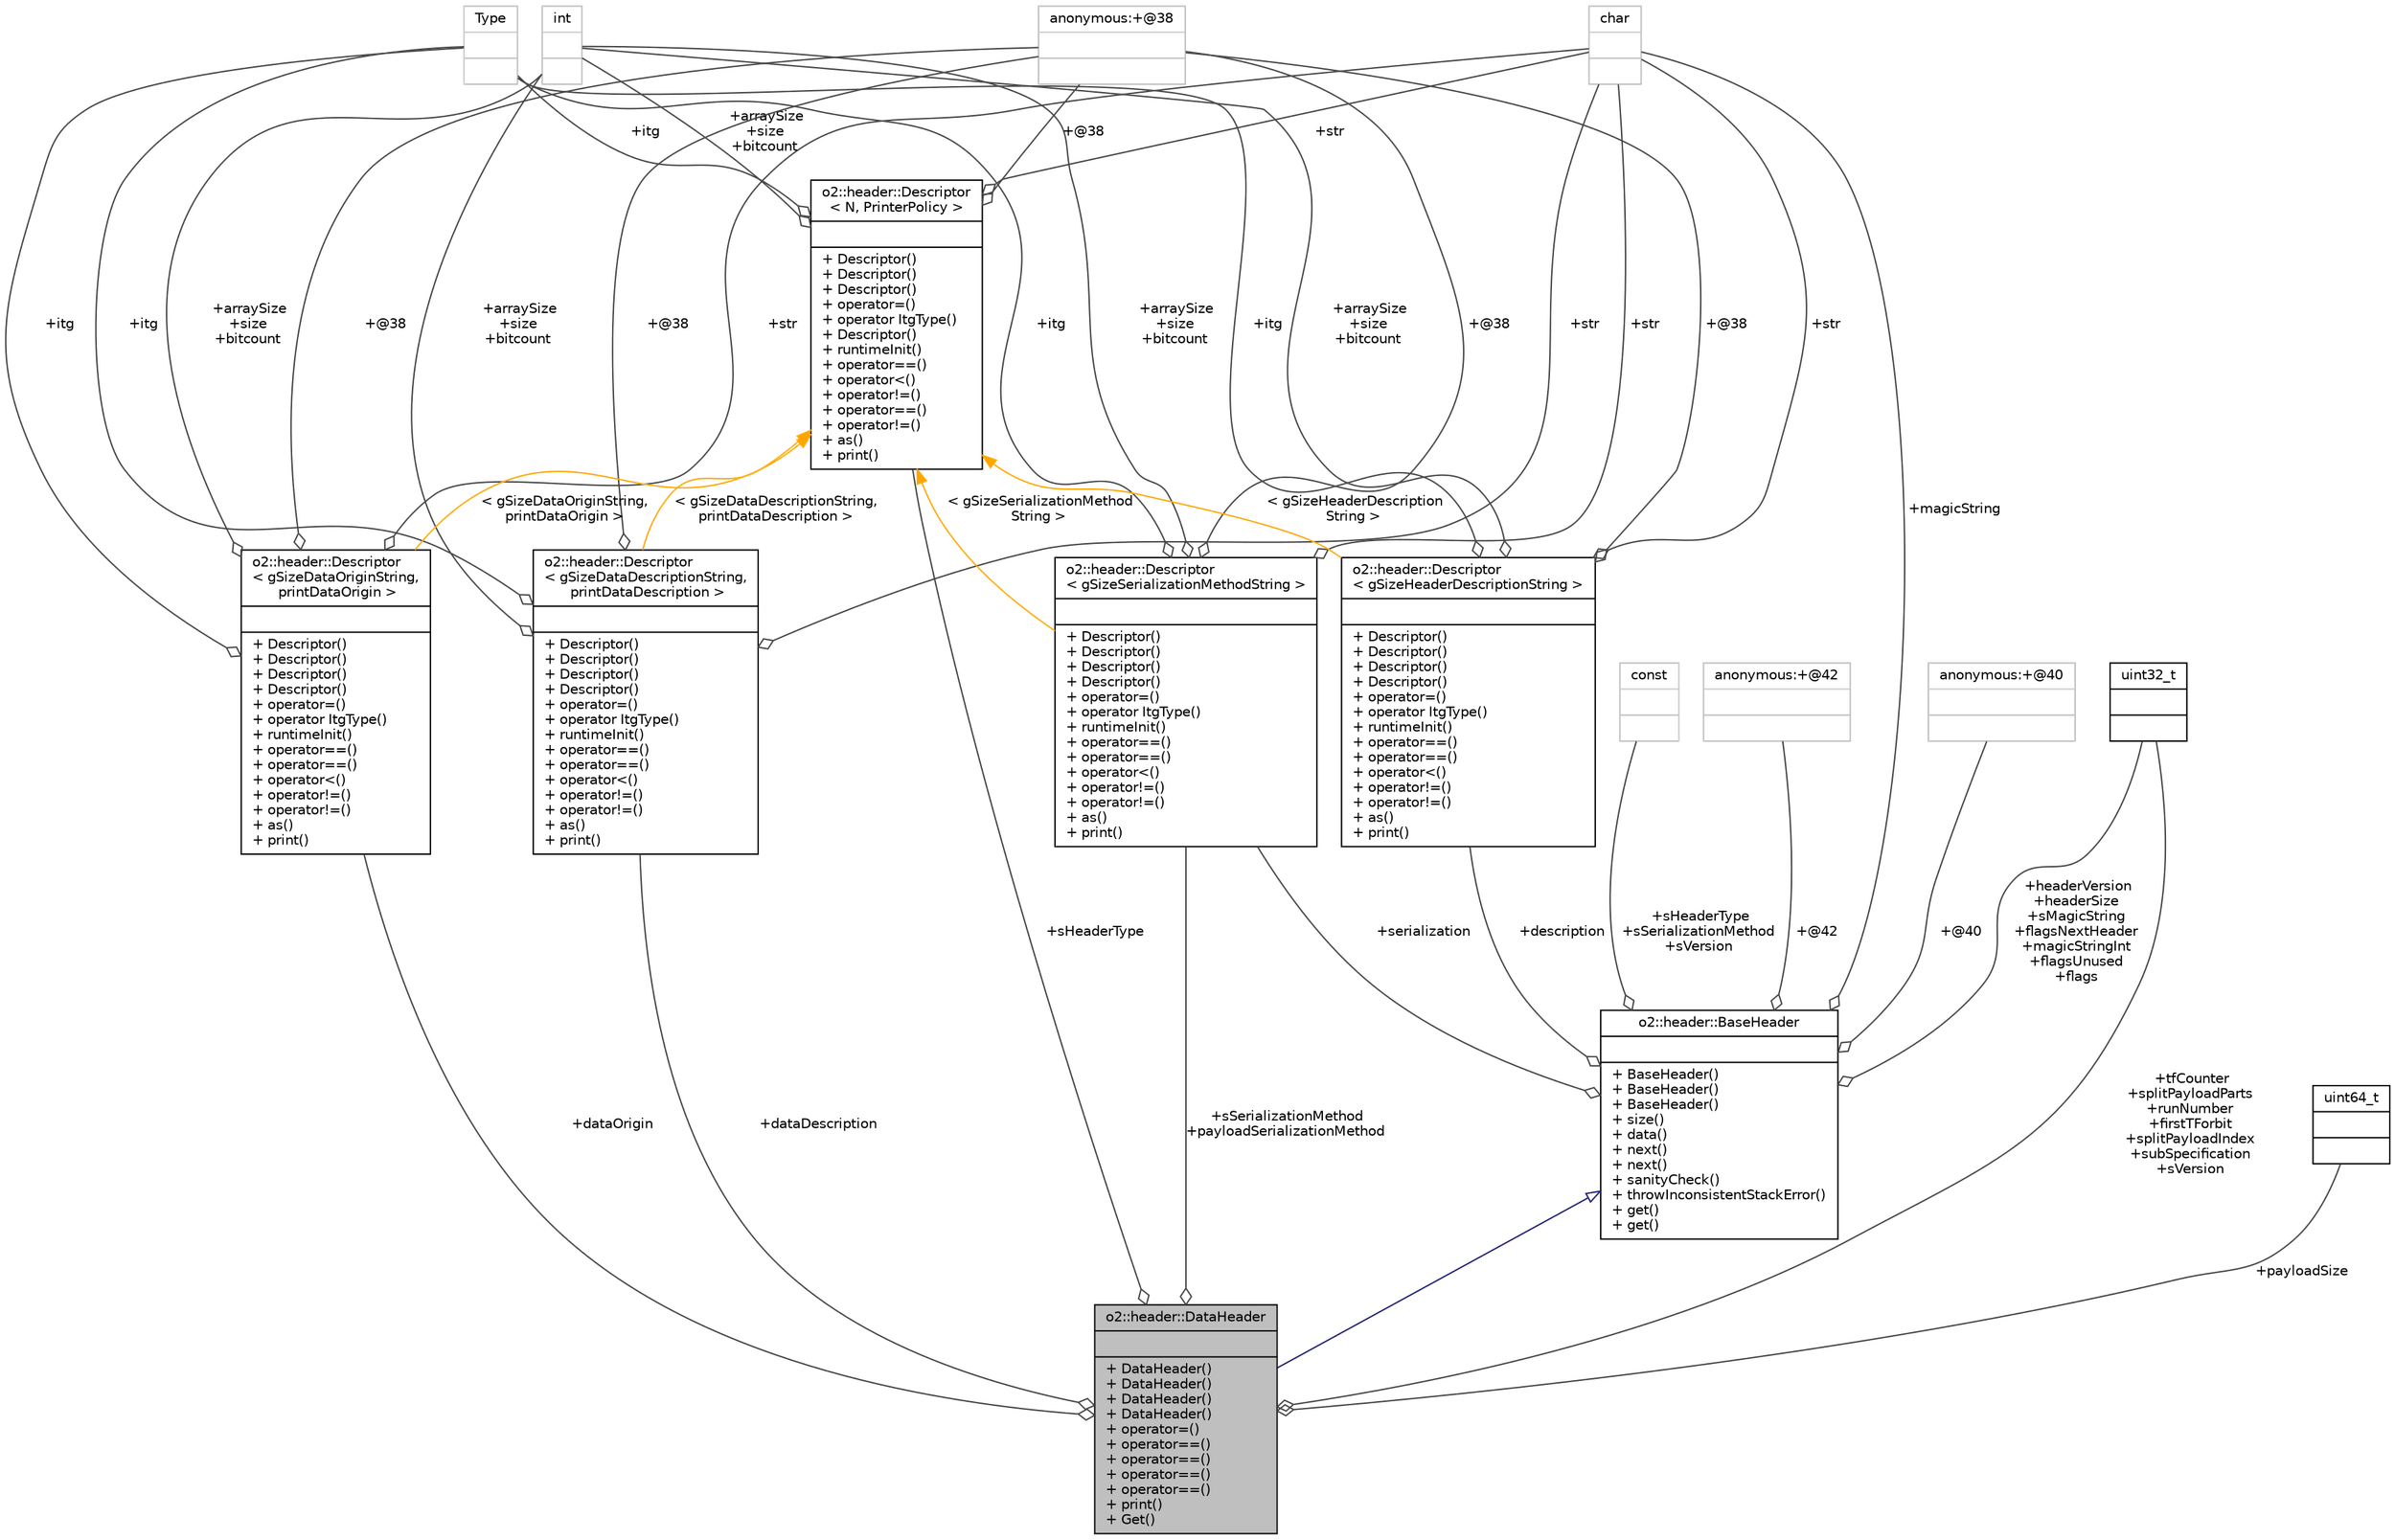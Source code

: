 digraph "o2::header::DataHeader"
{
 // INTERACTIVE_SVG=YES
  bgcolor="transparent";
  edge [fontname="Helvetica",fontsize="10",labelfontname="Helvetica",labelfontsize="10"];
  node [fontname="Helvetica",fontsize="10",shape=record];
  Node2 [label="{o2::header::DataHeader\n||+ DataHeader()\l+ DataHeader()\l+ DataHeader()\l+ DataHeader()\l+ operator=()\l+ operator==()\l+ operator==()\l+ operator==()\l+ operator==()\l+ print()\l+ Get()\l}",height=0.2,width=0.4,color="black", fillcolor="grey75", style="filled", fontcolor="black"];
  Node3 -> Node2 [dir="back",color="midnightblue",fontsize="10",style="solid",arrowtail="onormal",fontname="Helvetica"];
  Node3 [label="{o2::header::BaseHeader\n||+ BaseHeader()\l+ BaseHeader()\l+ BaseHeader()\l+ size()\l+ data()\l+ next()\l+ next()\l+ sanityCheck()\l+ throwInconsistentStackError()\l+ get()\l+ get()\l}",height=0.2,width=0.4,color="black",URL="$d8/dbd/structo2_1_1header_1_1BaseHeader.html",tooltip="the base header struct Every header type must begin (i.e. derive) with this. Don&#39;t use this struct di..."];
  Node4 -> Node3 [color="grey25",fontsize="10",style="solid",label=" +description" ,arrowhead="odiamond",fontname="Helvetica"];
  Node4 [label="{o2::header::Descriptor\l\< gSizeHeaderDescriptionString \>\n||+ Descriptor()\l+ Descriptor()\l+ Descriptor()\l+ Descriptor()\l+ operator=()\l+ operator ItgType()\l+ runtimeInit()\l+ operator==()\l+ operator==()\l+ operator\<()\l+ operator!=()\l+ operator!=()\l+ as()\l+ print()\l}",height=0.2,width=0.4,color="black",URL="$d9/db3/structo2_1_1header_1_1Descriptor.html"];
  Node5 -> Node4 [color="grey25",fontsize="10",style="solid",label=" +itg" ,arrowhead="odiamond",fontname="Helvetica"];
  Node5 [label="{Type\n||}",height=0.2,width=0.4,color="grey75"];
  Node6 -> Node4 [color="grey25",fontsize="10",style="solid",label=" +str" ,arrowhead="odiamond",fontname="Helvetica"];
  Node6 [label="{char\n||}",height=0.2,width=0.4,color="grey75"];
  Node7 -> Node4 [color="grey25",fontsize="10",style="solid",label=" +arraySize\n+size\n+bitcount" ,arrowhead="odiamond",fontname="Helvetica"];
  Node7 [label="{int\n||}",height=0.2,width=0.4,color="grey75"];
  Node8 -> Node4 [color="grey25",fontsize="10",style="solid",label=" +@38" ,arrowhead="odiamond",fontname="Helvetica"];
  Node8 [label="{anonymous:+@38\n||}",height=0.2,width=0.4,color="grey75"];
  Node9 -> Node4 [dir="back",color="orange",fontsize="10",style="solid",label=" \< gSizeHeaderDescription\lString \>" ,fontname="Helvetica"];
  Node9 [label="{o2::header::Descriptor\l\< N, PrinterPolicy \>\n||+ Descriptor()\l+ Descriptor()\l+ Descriptor()\l+ operator=()\l+ operator ItgType()\l+ Descriptor()\l+ runtimeInit()\l+ operator==()\l+ operator\<()\l+ operator!=()\l+ operator==()\l+ operator!=()\l+ as()\l+ print()\l}",height=0.2,width=0.4,color="black",URL="$d9/db3/structo2_1_1header_1_1Descriptor.html"];
  Node5 -> Node9 [color="grey25",fontsize="10",style="solid",label=" +itg" ,arrowhead="odiamond",fontname="Helvetica"];
  Node6 -> Node9 [color="grey25",fontsize="10",style="solid",label=" +str" ,arrowhead="odiamond",fontname="Helvetica"];
  Node7 -> Node9 [color="grey25",fontsize="10",style="solid",label=" +arraySize\n+size\n+bitcount" ,arrowhead="odiamond",fontname="Helvetica"];
  Node8 -> Node9 [color="grey25",fontsize="10",style="solid",label=" +@38" ,arrowhead="odiamond",fontname="Helvetica"];
  Node6 -> Node3 [color="grey25",fontsize="10",style="solid",label=" +magicString" ,arrowhead="odiamond",fontname="Helvetica"];
  Node10 -> Node3 [color="grey25",fontsize="10",style="solid",label=" +@40" ,arrowhead="odiamond",fontname="Helvetica"];
  Node10 [label="{anonymous:+@40\n||}",height=0.2,width=0.4,color="grey75"];
  Node11 -> Node3 [color="grey25",fontsize="10",style="solid",label=" +serialization" ,arrowhead="odiamond",fontname="Helvetica"];
  Node11 [label="{o2::header::Descriptor\l\< gSizeSerializationMethodString \>\n||+ Descriptor()\l+ Descriptor()\l+ Descriptor()\l+ Descriptor()\l+ operator=()\l+ operator ItgType()\l+ runtimeInit()\l+ operator==()\l+ operator==()\l+ operator\<()\l+ operator!=()\l+ operator!=()\l+ as()\l+ print()\l}",height=0.2,width=0.4,color="black",URL="$d9/db3/structo2_1_1header_1_1Descriptor.html"];
  Node5 -> Node11 [color="grey25",fontsize="10",style="solid",label=" +itg" ,arrowhead="odiamond",fontname="Helvetica"];
  Node6 -> Node11 [color="grey25",fontsize="10",style="solid",label=" +str" ,arrowhead="odiamond",fontname="Helvetica"];
  Node7 -> Node11 [color="grey25",fontsize="10",style="solid",label=" +arraySize\n+size\n+bitcount" ,arrowhead="odiamond",fontname="Helvetica"];
  Node8 -> Node11 [color="grey25",fontsize="10",style="solid",label=" +@38" ,arrowhead="odiamond",fontname="Helvetica"];
  Node9 -> Node11 [dir="back",color="orange",fontsize="10",style="solid",label=" \< gSizeSerializationMethod\lString \>" ,fontname="Helvetica"];
  Node12 -> Node3 [color="grey25",fontsize="10",style="solid",label=" +headerVersion\n+headerSize\n+sMagicString\n+flagsNextHeader\n+magicStringInt\n+flagsUnused\n+flags" ,arrowhead="odiamond",fontname="Helvetica"];
  Node12 [label="{uint32_t\n||}",height=0.2,width=0.4,color="black",URL="$d3/d87/classuint32__t.html"];
  Node13 -> Node3 [color="grey25",fontsize="10",style="solid",label=" +sHeaderType\n+sSerializationMethod\n+sVersion" ,arrowhead="odiamond",fontname="Helvetica"];
  Node13 [label="{const\n||}",height=0.2,width=0.4,color="grey75"];
  Node14 -> Node3 [color="grey25",fontsize="10",style="solid",label=" +@42" ,arrowhead="odiamond",fontname="Helvetica"];
  Node14 [label="{anonymous:+@42\n||}",height=0.2,width=0.4,color="grey75"];
  Node15 -> Node2 [color="grey25",fontsize="10",style="solid",label=" +payloadSize" ,arrowhead="odiamond",fontname="Helvetica"];
  Node15 [label="{uint64_t\n||}",height=0.2,width=0.4,color="black",URL="$d6/d30/classuint64__t.html"];
  Node16 -> Node2 [color="grey25",fontsize="10",style="solid",label=" +dataOrigin" ,arrowhead="odiamond",fontname="Helvetica"];
  Node16 [label="{o2::header::Descriptor\l\< gSizeDataOriginString,\l printDataOrigin \>\n||+ Descriptor()\l+ Descriptor()\l+ Descriptor()\l+ Descriptor()\l+ operator=()\l+ operator ItgType()\l+ runtimeInit()\l+ operator==()\l+ operator==()\l+ operator\<()\l+ operator!=()\l+ operator!=()\l+ as()\l+ print()\l}",height=0.2,width=0.4,color="black",URL="$d9/db3/structo2_1_1header_1_1Descriptor.html"];
  Node5 -> Node16 [color="grey25",fontsize="10",style="solid",label=" +itg" ,arrowhead="odiamond",fontname="Helvetica"];
  Node6 -> Node16 [color="grey25",fontsize="10",style="solid",label=" +str" ,arrowhead="odiamond",fontname="Helvetica"];
  Node7 -> Node16 [color="grey25",fontsize="10",style="solid",label=" +arraySize\n+size\n+bitcount" ,arrowhead="odiamond",fontname="Helvetica"];
  Node8 -> Node16 [color="grey25",fontsize="10",style="solid",label=" +@38" ,arrowhead="odiamond",fontname="Helvetica"];
  Node9 -> Node16 [dir="back",color="orange",fontsize="10",style="solid",label=" \< gSizeDataOriginString,\l printDataOrigin \>" ,fontname="Helvetica"];
  Node17 -> Node2 [color="grey25",fontsize="10",style="solid",label=" +dataDescription" ,arrowhead="odiamond",fontname="Helvetica"];
  Node17 [label="{o2::header::Descriptor\l\< gSizeDataDescriptionString,\l printDataDescription \>\n||+ Descriptor()\l+ Descriptor()\l+ Descriptor()\l+ Descriptor()\l+ operator=()\l+ operator ItgType()\l+ runtimeInit()\l+ operator==()\l+ operator==()\l+ operator\<()\l+ operator!=()\l+ operator!=()\l+ as()\l+ print()\l}",height=0.2,width=0.4,color="black",URL="$d9/db3/structo2_1_1header_1_1Descriptor.html"];
  Node5 -> Node17 [color="grey25",fontsize="10",style="solid",label=" +itg" ,arrowhead="odiamond",fontname="Helvetica"];
  Node6 -> Node17 [color="grey25",fontsize="10",style="solid",label=" +str" ,arrowhead="odiamond",fontname="Helvetica"];
  Node7 -> Node17 [color="grey25",fontsize="10",style="solid",label=" +arraySize\n+size\n+bitcount" ,arrowhead="odiamond",fontname="Helvetica"];
  Node8 -> Node17 [color="grey25",fontsize="10",style="solid",label=" +@38" ,arrowhead="odiamond",fontname="Helvetica"];
  Node9 -> Node17 [dir="back",color="orange",fontsize="10",style="solid",label=" \< gSizeDataDescriptionString,\l printDataDescription \>" ,fontname="Helvetica"];
  Node11 -> Node2 [color="grey25",fontsize="10",style="solid",label=" +sSerializationMethod\n+payloadSerializationMethod" ,arrowhead="odiamond",fontname="Helvetica"];
  Node12 -> Node2 [color="grey25",fontsize="10",style="solid",label=" +tfCounter\n+splitPayloadParts\n+runNumber\n+firstTForbit\n+splitPayloadIndex\n+subSpecification\n+sVersion" ,arrowhead="odiamond",fontname="Helvetica"];
  Node9 -> Node2 [color="grey25",fontsize="10",style="solid",label=" +sHeaderType" ,arrowhead="odiamond",fontname="Helvetica"];
}
